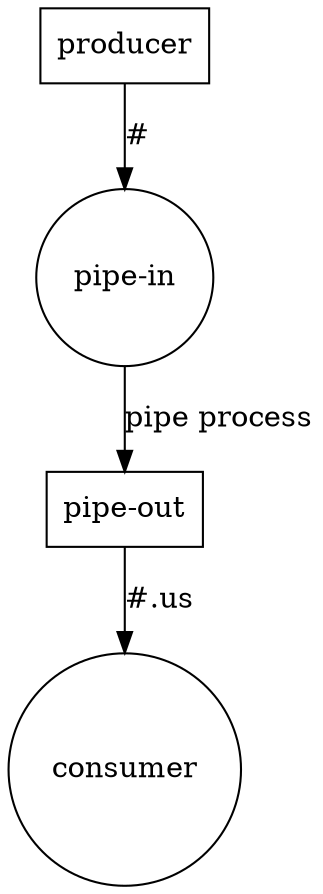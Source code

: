 
digraph {
	producer [ shape=box];
	"pipe-in" [ shape=circle ];
	producer -> "pipe-in" [ label="#" ];
	"pipe-out" [ shape=box ];
	"pipe-in" -> "pipe-out" [ label="pipe process" ];
	consumer [ shape=circle ];
	"pipe-out" -> consumer [ label="#.us"];
}
